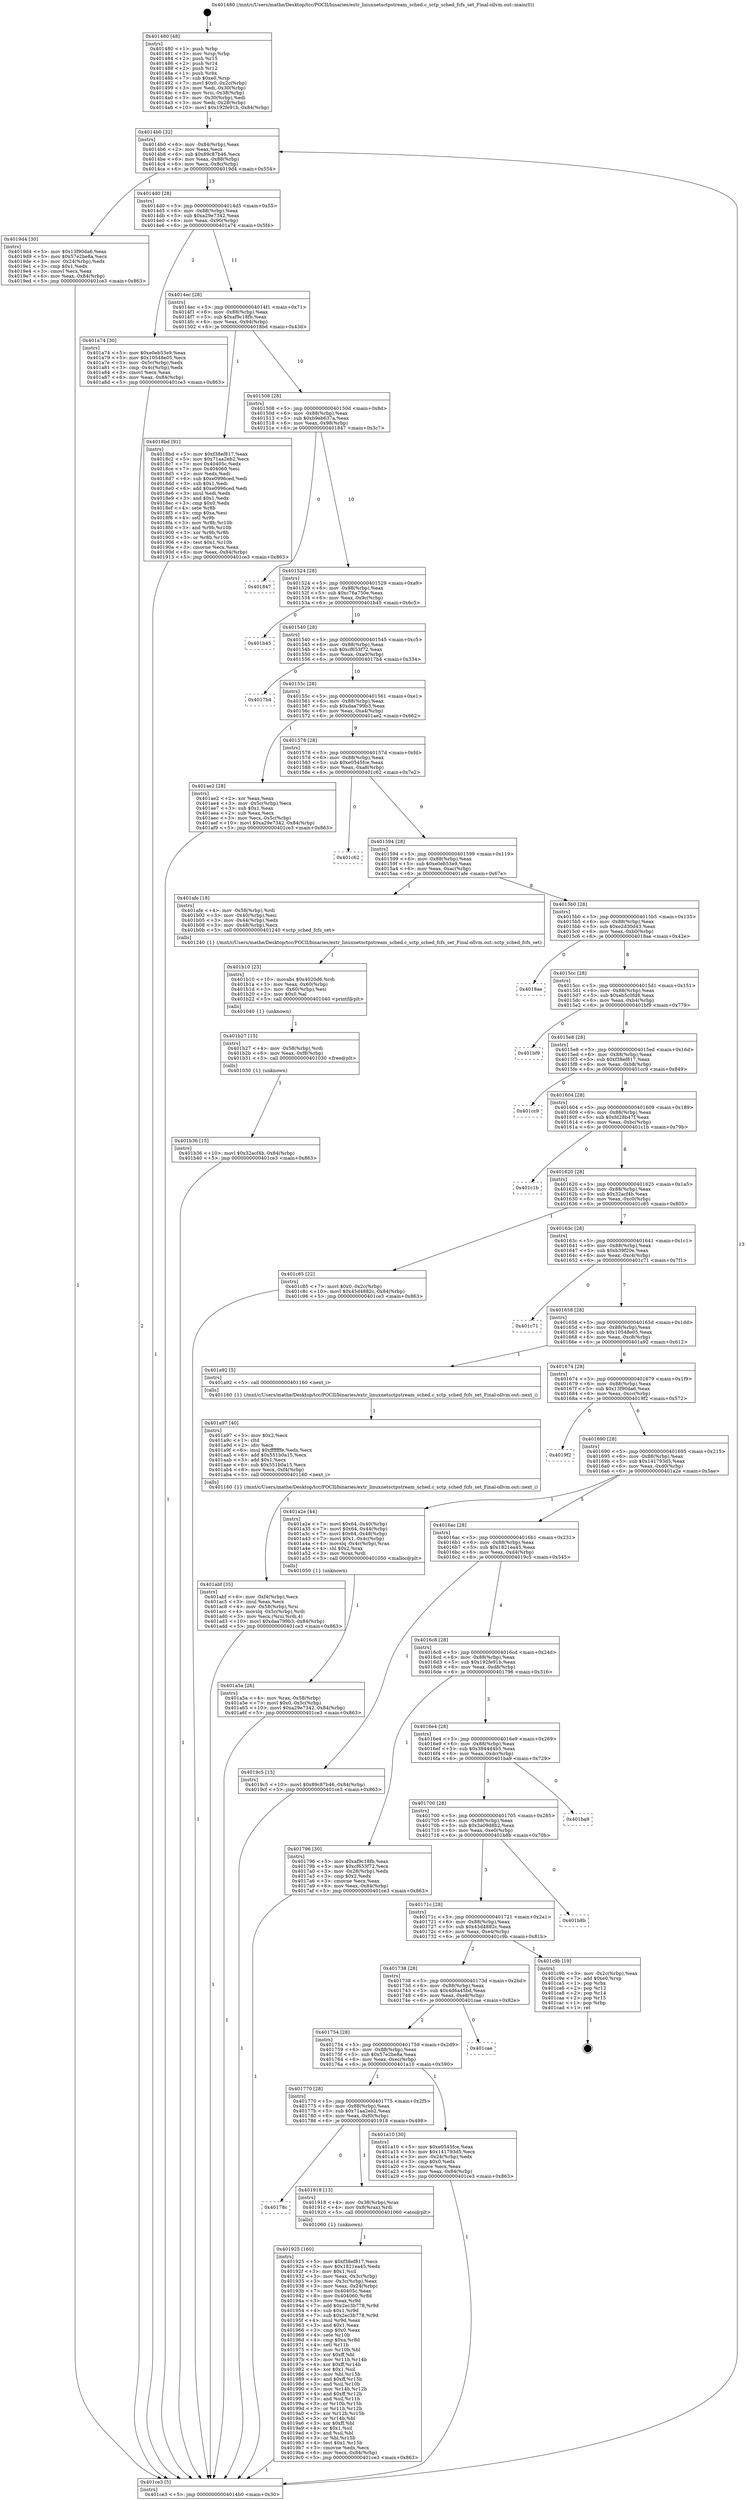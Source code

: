digraph "0x401480" {
  label = "0x401480 (/mnt/c/Users/mathe/Desktop/tcc/POCII/binaries/extr_linuxnetsctpstream_sched.c_sctp_sched_fcfs_set_Final-ollvm.out::main(0))"
  labelloc = "t"
  node[shape=record]

  Entry [label="",width=0.3,height=0.3,shape=circle,fillcolor=black,style=filled]
  "0x4014b0" [label="{
     0x4014b0 [32]\l
     | [instrs]\l
     &nbsp;&nbsp;0x4014b0 \<+6\>: mov -0x84(%rbp),%eax\l
     &nbsp;&nbsp;0x4014b6 \<+2\>: mov %eax,%ecx\l
     &nbsp;&nbsp;0x4014b8 \<+6\>: sub $0x89c87b46,%ecx\l
     &nbsp;&nbsp;0x4014be \<+6\>: mov %eax,-0x88(%rbp)\l
     &nbsp;&nbsp;0x4014c4 \<+6\>: mov %ecx,-0x8c(%rbp)\l
     &nbsp;&nbsp;0x4014ca \<+6\>: je 00000000004019d4 \<main+0x554\>\l
  }"]
  "0x4019d4" [label="{
     0x4019d4 [30]\l
     | [instrs]\l
     &nbsp;&nbsp;0x4019d4 \<+5\>: mov $0x13f90da6,%eax\l
     &nbsp;&nbsp;0x4019d9 \<+5\>: mov $0x57e2be8a,%ecx\l
     &nbsp;&nbsp;0x4019de \<+3\>: mov -0x24(%rbp),%edx\l
     &nbsp;&nbsp;0x4019e1 \<+3\>: cmp $0x1,%edx\l
     &nbsp;&nbsp;0x4019e4 \<+3\>: cmovl %ecx,%eax\l
     &nbsp;&nbsp;0x4019e7 \<+6\>: mov %eax,-0x84(%rbp)\l
     &nbsp;&nbsp;0x4019ed \<+5\>: jmp 0000000000401ce3 \<main+0x863\>\l
  }"]
  "0x4014d0" [label="{
     0x4014d0 [28]\l
     | [instrs]\l
     &nbsp;&nbsp;0x4014d0 \<+5\>: jmp 00000000004014d5 \<main+0x55\>\l
     &nbsp;&nbsp;0x4014d5 \<+6\>: mov -0x88(%rbp),%eax\l
     &nbsp;&nbsp;0x4014db \<+5\>: sub $0xa29e7342,%eax\l
     &nbsp;&nbsp;0x4014e0 \<+6\>: mov %eax,-0x90(%rbp)\l
     &nbsp;&nbsp;0x4014e6 \<+6\>: je 0000000000401a74 \<main+0x5f4\>\l
  }"]
  Exit [label="",width=0.3,height=0.3,shape=circle,fillcolor=black,style=filled,peripheries=2]
  "0x401a74" [label="{
     0x401a74 [30]\l
     | [instrs]\l
     &nbsp;&nbsp;0x401a74 \<+5\>: mov $0xe0eb53e9,%eax\l
     &nbsp;&nbsp;0x401a79 \<+5\>: mov $0x10548e05,%ecx\l
     &nbsp;&nbsp;0x401a7e \<+3\>: mov -0x5c(%rbp),%edx\l
     &nbsp;&nbsp;0x401a81 \<+3\>: cmp -0x4c(%rbp),%edx\l
     &nbsp;&nbsp;0x401a84 \<+3\>: cmovl %ecx,%eax\l
     &nbsp;&nbsp;0x401a87 \<+6\>: mov %eax,-0x84(%rbp)\l
     &nbsp;&nbsp;0x401a8d \<+5\>: jmp 0000000000401ce3 \<main+0x863\>\l
  }"]
  "0x4014ec" [label="{
     0x4014ec [28]\l
     | [instrs]\l
     &nbsp;&nbsp;0x4014ec \<+5\>: jmp 00000000004014f1 \<main+0x71\>\l
     &nbsp;&nbsp;0x4014f1 \<+6\>: mov -0x88(%rbp),%eax\l
     &nbsp;&nbsp;0x4014f7 \<+5\>: sub $0xaf9c18fb,%eax\l
     &nbsp;&nbsp;0x4014fc \<+6\>: mov %eax,-0x94(%rbp)\l
     &nbsp;&nbsp;0x401502 \<+6\>: je 00000000004018bd \<main+0x43d\>\l
  }"]
  "0x401b36" [label="{
     0x401b36 [15]\l
     | [instrs]\l
     &nbsp;&nbsp;0x401b36 \<+10\>: movl $0x32acf4b,-0x84(%rbp)\l
     &nbsp;&nbsp;0x401b40 \<+5\>: jmp 0000000000401ce3 \<main+0x863\>\l
  }"]
  "0x4018bd" [label="{
     0x4018bd [91]\l
     | [instrs]\l
     &nbsp;&nbsp;0x4018bd \<+5\>: mov $0xf38ef817,%eax\l
     &nbsp;&nbsp;0x4018c2 \<+5\>: mov $0x71aa2eb2,%ecx\l
     &nbsp;&nbsp;0x4018c7 \<+7\>: mov 0x40405c,%edx\l
     &nbsp;&nbsp;0x4018ce \<+7\>: mov 0x404060,%esi\l
     &nbsp;&nbsp;0x4018d5 \<+2\>: mov %edx,%edi\l
     &nbsp;&nbsp;0x4018d7 \<+6\>: sub $0xe0996ced,%edi\l
     &nbsp;&nbsp;0x4018dd \<+3\>: sub $0x1,%edi\l
     &nbsp;&nbsp;0x4018e0 \<+6\>: add $0xe0996ced,%edi\l
     &nbsp;&nbsp;0x4018e6 \<+3\>: imul %edi,%edx\l
     &nbsp;&nbsp;0x4018e9 \<+3\>: and $0x1,%edx\l
     &nbsp;&nbsp;0x4018ec \<+3\>: cmp $0x0,%edx\l
     &nbsp;&nbsp;0x4018ef \<+4\>: sete %r8b\l
     &nbsp;&nbsp;0x4018f3 \<+3\>: cmp $0xa,%esi\l
     &nbsp;&nbsp;0x4018f6 \<+4\>: setl %r9b\l
     &nbsp;&nbsp;0x4018fa \<+3\>: mov %r8b,%r10b\l
     &nbsp;&nbsp;0x4018fd \<+3\>: and %r9b,%r10b\l
     &nbsp;&nbsp;0x401900 \<+3\>: xor %r9b,%r8b\l
     &nbsp;&nbsp;0x401903 \<+3\>: or %r8b,%r10b\l
     &nbsp;&nbsp;0x401906 \<+4\>: test $0x1,%r10b\l
     &nbsp;&nbsp;0x40190a \<+3\>: cmovne %ecx,%eax\l
     &nbsp;&nbsp;0x40190d \<+6\>: mov %eax,-0x84(%rbp)\l
     &nbsp;&nbsp;0x401913 \<+5\>: jmp 0000000000401ce3 \<main+0x863\>\l
  }"]
  "0x401508" [label="{
     0x401508 [28]\l
     | [instrs]\l
     &nbsp;&nbsp;0x401508 \<+5\>: jmp 000000000040150d \<main+0x8d\>\l
     &nbsp;&nbsp;0x40150d \<+6\>: mov -0x88(%rbp),%eax\l
     &nbsp;&nbsp;0x401513 \<+5\>: sub $0xb9eb637a,%eax\l
     &nbsp;&nbsp;0x401518 \<+6\>: mov %eax,-0x98(%rbp)\l
     &nbsp;&nbsp;0x40151e \<+6\>: je 0000000000401847 \<main+0x3c7\>\l
  }"]
  "0x401b27" [label="{
     0x401b27 [15]\l
     | [instrs]\l
     &nbsp;&nbsp;0x401b27 \<+4\>: mov -0x58(%rbp),%rdi\l
     &nbsp;&nbsp;0x401b2b \<+6\>: mov %eax,-0xf8(%rbp)\l
     &nbsp;&nbsp;0x401b31 \<+5\>: call 0000000000401030 \<free@plt\>\l
     | [calls]\l
     &nbsp;&nbsp;0x401030 \{1\} (unknown)\l
  }"]
  "0x401847" [label="{
     0x401847\l
  }", style=dashed]
  "0x401524" [label="{
     0x401524 [28]\l
     | [instrs]\l
     &nbsp;&nbsp;0x401524 \<+5\>: jmp 0000000000401529 \<main+0xa9\>\l
     &nbsp;&nbsp;0x401529 \<+6\>: mov -0x88(%rbp),%eax\l
     &nbsp;&nbsp;0x40152f \<+5\>: sub $0xc76a750e,%eax\l
     &nbsp;&nbsp;0x401534 \<+6\>: mov %eax,-0x9c(%rbp)\l
     &nbsp;&nbsp;0x40153a \<+6\>: je 0000000000401b45 \<main+0x6c5\>\l
  }"]
  "0x401b10" [label="{
     0x401b10 [23]\l
     | [instrs]\l
     &nbsp;&nbsp;0x401b10 \<+10\>: movabs $0x4020d6,%rdi\l
     &nbsp;&nbsp;0x401b1a \<+3\>: mov %eax,-0x60(%rbp)\l
     &nbsp;&nbsp;0x401b1d \<+3\>: mov -0x60(%rbp),%esi\l
     &nbsp;&nbsp;0x401b20 \<+2\>: mov $0x0,%al\l
     &nbsp;&nbsp;0x401b22 \<+5\>: call 0000000000401040 \<printf@plt\>\l
     | [calls]\l
     &nbsp;&nbsp;0x401040 \{1\} (unknown)\l
  }"]
  "0x401b45" [label="{
     0x401b45\l
  }", style=dashed]
  "0x401540" [label="{
     0x401540 [28]\l
     | [instrs]\l
     &nbsp;&nbsp;0x401540 \<+5\>: jmp 0000000000401545 \<main+0xc5\>\l
     &nbsp;&nbsp;0x401545 \<+6\>: mov -0x88(%rbp),%eax\l
     &nbsp;&nbsp;0x40154b \<+5\>: sub $0xcf653f72,%eax\l
     &nbsp;&nbsp;0x401550 \<+6\>: mov %eax,-0xa0(%rbp)\l
     &nbsp;&nbsp;0x401556 \<+6\>: je 00000000004017b4 \<main+0x334\>\l
  }"]
  "0x401abf" [label="{
     0x401abf [35]\l
     | [instrs]\l
     &nbsp;&nbsp;0x401abf \<+6\>: mov -0xf4(%rbp),%ecx\l
     &nbsp;&nbsp;0x401ac5 \<+3\>: imul %eax,%ecx\l
     &nbsp;&nbsp;0x401ac8 \<+4\>: mov -0x58(%rbp),%rsi\l
     &nbsp;&nbsp;0x401acc \<+4\>: movslq -0x5c(%rbp),%rdi\l
     &nbsp;&nbsp;0x401ad0 \<+3\>: mov %ecx,(%rsi,%rdi,4)\l
     &nbsp;&nbsp;0x401ad3 \<+10\>: movl $0xdaa799b3,-0x84(%rbp)\l
     &nbsp;&nbsp;0x401add \<+5\>: jmp 0000000000401ce3 \<main+0x863\>\l
  }"]
  "0x4017b4" [label="{
     0x4017b4\l
  }", style=dashed]
  "0x40155c" [label="{
     0x40155c [28]\l
     | [instrs]\l
     &nbsp;&nbsp;0x40155c \<+5\>: jmp 0000000000401561 \<main+0xe1\>\l
     &nbsp;&nbsp;0x401561 \<+6\>: mov -0x88(%rbp),%eax\l
     &nbsp;&nbsp;0x401567 \<+5\>: sub $0xdaa799b3,%eax\l
     &nbsp;&nbsp;0x40156c \<+6\>: mov %eax,-0xa4(%rbp)\l
     &nbsp;&nbsp;0x401572 \<+6\>: je 0000000000401ae2 \<main+0x662\>\l
  }"]
  "0x401a97" [label="{
     0x401a97 [40]\l
     | [instrs]\l
     &nbsp;&nbsp;0x401a97 \<+5\>: mov $0x2,%ecx\l
     &nbsp;&nbsp;0x401a9c \<+1\>: cltd\l
     &nbsp;&nbsp;0x401a9d \<+2\>: idiv %ecx\l
     &nbsp;&nbsp;0x401a9f \<+6\>: imul $0xfffffffe,%edx,%ecx\l
     &nbsp;&nbsp;0x401aa5 \<+6\>: add $0x551b0a15,%ecx\l
     &nbsp;&nbsp;0x401aab \<+3\>: add $0x1,%ecx\l
     &nbsp;&nbsp;0x401aae \<+6\>: sub $0x551b0a15,%ecx\l
     &nbsp;&nbsp;0x401ab4 \<+6\>: mov %ecx,-0xf4(%rbp)\l
     &nbsp;&nbsp;0x401aba \<+5\>: call 0000000000401160 \<next_i\>\l
     | [calls]\l
     &nbsp;&nbsp;0x401160 \{1\} (/mnt/c/Users/mathe/Desktop/tcc/POCII/binaries/extr_linuxnetsctpstream_sched.c_sctp_sched_fcfs_set_Final-ollvm.out::next_i)\l
  }"]
  "0x401ae2" [label="{
     0x401ae2 [28]\l
     | [instrs]\l
     &nbsp;&nbsp;0x401ae2 \<+2\>: xor %eax,%eax\l
     &nbsp;&nbsp;0x401ae4 \<+3\>: mov -0x5c(%rbp),%ecx\l
     &nbsp;&nbsp;0x401ae7 \<+3\>: sub $0x1,%eax\l
     &nbsp;&nbsp;0x401aea \<+2\>: sub %eax,%ecx\l
     &nbsp;&nbsp;0x401aec \<+3\>: mov %ecx,-0x5c(%rbp)\l
     &nbsp;&nbsp;0x401aef \<+10\>: movl $0xa29e7342,-0x84(%rbp)\l
     &nbsp;&nbsp;0x401af9 \<+5\>: jmp 0000000000401ce3 \<main+0x863\>\l
  }"]
  "0x401578" [label="{
     0x401578 [28]\l
     | [instrs]\l
     &nbsp;&nbsp;0x401578 \<+5\>: jmp 000000000040157d \<main+0xfd\>\l
     &nbsp;&nbsp;0x40157d \<+6\>: mov -0x88(%rbp),%eax\l
     &nbsp;&nbsp;0x401583 \<+5\>: sub $0xe0545fce,%eax\l
     &nbsp;&nbsp;0x401588 \<+6\>: mov %eax,-0xa8(%rbp)\l
     &nbsp;&nbsp;0x40158e \<+6\>: je 0000000000401c62 \<main+0x7e2\>\l
  }"]
  "0x401a5a" [label="{
     0x401a5a [26]\l
     | [instrs]\l
     &nbsp;&nbsp;0x401a5a \<+4\>: mov %rax,-0x58(%rbp)\l
     &nbsp;&nbsp;0x401a5e \<+7\>: movl $0x0,-0x5c(%rbp)\l
     &nbsp;&nbsp;0x401a65 \<+10\>: movl $0xa29e7342,-0x84(%rbp)\l
     &nbsp;&nbsp;0x401a6f \<+5\>: jmp 0000000000401ce3 \<main+0x863\>\l
  }"]
  "0x401c62" [label="{
     0x401c62\l
  }", style=dashed]
  "0x401594" [label="{
     0x401594 [28]\l
     | [instrs]\l
     &nbsp;&nbsp;0x401594 \<+5\>: jmp 0000000000401599 \<main+0x119\>\l
     &nbsp;&nbsp;0x401599 \<+6\>: mov -0x88(%rbp),%eax\l
     &nbsp;&nbsp;0x40159f \<+5\>: sub $0xe0eb53e9,%eax\l
     &nbsp;&nbsp;0x4015a4 \<+6\>: mov %eax,-0xac(%rbp)\l
     &nbsp;&nbsp;0x4015aa \<+6\>: je 0000000000401afe \<main+0x67e\>\l
  }"]
  "0x401925" [label="{
     0x401925 [160]\l
     | [instrs]\l
     &nbsp;&nbsp;0x401925 \<+5\>: mov $0xf38ef817,%ecx\l
     &nbsp;&nbsp;0x40192a \<+5\>: mov $0x1821ea45,%edx\l
     &nbsp;&nbsp;0x40192f \<+3\>: mov $0x1,%sil\l
     &nbsp;&nbsp;0x401932 \<+3\>: mov %eax,-0x3c(%rbp)\l
     &nbsp;&nbsp;0x401935 \<+3\>: mov -0x3c(%rbp),%eax\l
     &nbsp;&nbsp;0x401938 \<+3\>: mov %eax,-0x24(%rbp)\l
     &nbsp;&nbsp;0x40193b \<+7\>: mov 0x40405c,%eax\l
     &nbsp;&nbsp;0x401942 \<+8\>: mov 0x404060,%r8d\l
     &nbsp;&nbsp;0x40194a \<+3\>: mov %eax,%r9d\l
     &nbsp;&nbsp;0x40194d \<+7\>: add $0x2ec3b778,%r9d\l
     &nbsp;&nbsp;0x401954 \<+4\>: sub $0x1,%r9d\l
     &nbsp;&nbsp;0x401958 \<+7\>: sub $0x2ec3b778,%r9d\l
     &nbsp;&nbsp;0x40195f \<+4\>: imul %r9d,%eax\l
     &nbsp;&nbsp;0x401963 \<+3\>: and $0x1,%eax\l
     &nbsp;&nbsp;0x401966 \<+3\>: cmp $0x0,%eax\l
     &nbsp;&nbsp;0x401969 \<+4\>: sete %r10b\l
     &nbsp;&nbsp;0x40196d \<+4\>: cmp $0xa,%r8d\l
     &nbsp;&nbsp;0x401971 \<+4\>: setl %r11b\l
     &nbsp;&nbsp;0x401975 \<+3\>: mov %r10b,%bl\l
     &nbsp;&nbsp;0x401978 \<+3\>: xor $0xff,%bl\l
     &nbsp;&nbsp;0x40197b \<+3\>: mov %r11b,%r14b\l
     &nbsp;&nbsp;0x40197e \<+4\>: xor $0xff,%r14b\l
     &nbsp;&nbsp;0x401982 \<+4\>: xor $0x1,%sil\l
     &nbsp;&nbsp;0x401986 \<+3\>: mov %bl,%r15b\l
     &nbsp;&nbsp;0x401989 \<+4\>: and $0xff,%r15b\l
     &nbsp;&nbsp;0x40198d \<+3\>: and %sil,%r10b\l
     &nbsp;&nbsp;0x401990 \<+3\>: mov %r14b,%r12b\l
     &nbsp;&nbsp;0x401993 \<+4\>: and $0xff,%r12b\l
     &nbsp;&nbsp;0x401997 \<+3\>: and %sil,%r11b\l
     &nbsp;&nbsp;0x40199a \<+3\>: or %r10b,%r15b\l
     &nbsp;&nbsp;0x40199d \<+3\>: or %r11b,%r12b\l
     &nbsp;&nbsp;0x4019a0 \<+3\>: xor %r12b,%r15b\l
     &nbsp;&nbsp;0x4019a3 \<+3\>: or %r14b,%bl\l
     &nbsp;&nbsp;0x4019a6 \<+3\>: xor $0xff,%bl\l
     &nbsp;&nbsp;0x4019a9 \<+4\>: or $0x1,%sil\l
     &nbsp;&nbsp;0x4019ad \<+3\>: and %sil,%bl\l
     &nbsp;&nbsp;0x4019b0 \<+3\>: or %bl,%r15b\l
     &nbsp;&nbsp;0x4019b3 \<+4\>: test $0x1,%r15b\l
     &nbsp;&nbsp;0x4019b7 \<+3\>: cmovne %edx,%ecx\l
     &nbsp;&nbsp;0x4019ba \<+6\>: mov %ecx,-0x84(%rbp)\l
     &nbsp;&nbsp;0x4019c0 \<+5\>: jmp 0000000000401ce3 \<main+0x863\>\l
  }"]
  "0x401afe" [label="{
     0x401afe [18]\l
     | [instrs]\l
     &nbsp;&nbsp;0x401afe \<+4\>: mov -0x58(%rbp),%rdi\l
     &nbsp;&nbsp;0x401b02 \<+3\>: mov -0x40(%rbp),%esi\l
     &nbsp;&nbsp;0x401b05 \<+3\>: mov -0x44(%rbp),%edx\l
     &nbsp;&nbsp;0x401b08 \<+3\>: mov -0x48(%rbp),%ecx\l
     &nbsp;&nbsp;0x401b0b \<+5\>: call 0000000000401240 \<sctp_sched_fcfs_set\>\l
     | [calls]\l
     &nbsp;&nbsp;0x401240 \{1\} (/mnt/c/Users/mathe/Desktop/tcc/POCII/binaries/extr_linuxnetsctpstream_sched.c_sctp_sched_fcfs_set_Final-ollvm.out::sctp_sched_fcfs_set)\l
  }"]
  "0x4015b0" [label="{
     0x4015b0 [28]\l
     | [instrs]\l
     &nbsp;&nbsp;0x4015b0 \<+5\>: jmp 00000000004015b5 \<main+0x135\>\l
     &nbsp;&nbsp;0x4015b5 \<+6\>: mov -0x88(%rbp),%eax\l
     &nbsp;&nbsp;0x4015bb \<+5\>: sub $0xe2d30d43,%eax\l
     &nbsp;&nbsp;0x4015c0 \<+6\>: mov %eax,-0xb0(%rbp)\l
     &nbsp;&nbsp;0x4015c6 \<+6\>: je 00000000004018ae \<main+0x42e\>\l
  }"]
  "0x40178c" [label="{
     0x40178c\l
  }", style=dashed]
  "0x4018ae" [label="{
     0x4018ae\l
  }", style=dashed]
  "0x4015cc" [label="{
     0x4015cc [28]\l
     | [instrs]\l
     &nbsp;&nbsp;0x4015cc \<+5\>: jmp 00000000004015d1 \<main+0x151\>\l
     &nbsp;&nbsp;0x4015d1 \<+6\>: mov -0x88(%rbp),%eax\l
     &nbsp;&nbsp;0x4015d7 \<+5\>: sub $0xeb5c0fd8,%eax\l
     &nbsp;&nbsp;0x4015dc \<+6\>: mov %eax,-0xb4(%rbp)\l
     &nbsp;&nbsp;0x4015e2 \<+6\>: je 0000000000401bf9 \<main+0x779\>\l
  }"]
  "0x401918" [label="{
     0x401918 [13]\l
     | [instrs]\l
     &nbsp;&nbsp;0x401918 \<+4\>: mov -0x38(%rbp),%rax\l
     &nbsp;&nbsp;0x40191c \<+4\>: mov 0x8(%rax),%rdi\l
     &nbsp;&nbsp;0x401920 \<+5\>: call 0000000000401060 \<atoi@plt\>\l
     | [calls]\l
     &nbsp;&nbsp;0x401060 \{1\} (unknown)\l
  }"]
  "0x401bf9" [label="{
     0x401bf9\l
  }", style=dashed]
  "0x4015e8" [label="{
     0x4015e8 [28]\l
     | [instrs]\l
     &nbsp;&nbsp;0x4015e8 \<+5\>: jmp 00000000004015ed \<main+0x16d\>\l
     &nbsp;&nbsp;0x4015ed \<+6\>: mov -0x88(%rbp),%eax\l
     &nbsp;&nbsp;0x4015f3 \<+5\>: sub $0xf38ef817,%eax\l
     &nbsp;&nbsp;0x4015f8 \<+6\>: mov %eax,-0xb8(%rbp)\l
     &nbsp;&nbsp;0x4015fe \<+6\>: je 0000000000401cc9 \<main+0x849\>\l
  }"]
  "0x401770" [label="{
     0x401770 [28]\l
     | [instrs]\l
     &nbsp;&nbsp;0x401770 \<+5\>: jmp 0000000000401775 \<main+0x2f5\>\l
     &nbsp;&nbsp;0x401775 \<+6\>: mov -0x88(%rbp),%eax\l
     &nbsp;&nbsp;0x40177b \<+5\>: sub $0x71aa2eb2,%eax\l
     &nbsp;&nbsp;0x401780 \<+6\>: mov %eax,-0xf0(%rbp)\l
     &nbsp;&nbsp;0x401786 \<+6\>: je 0000000000401918 \<main+0x498\>\l
  }"]
  "0x401cc9" [label="{
     0x401cc9\l
  }", style=dashed]
  "0x401604" [label="{
     0x401604 [28]\l
     | [instrs]\l
     &nbsp;&nbsp;0x401604 \<+5\>: jmp 0000000000401609 \<main+0x189\>\l
     &nbsp;&nbsp;0x401609 \<+6\>: mov -0x88(%rbp),%eax\l
     &nbsp;&nbsp;0x40160f \<+5\>: sub $0xfd28b47f,%eax\l
     &nbsp;&nbsp;0x401614 \<+6\>: mov %eax,-0xbc(%rbp)\l
     &nbsp;&nbsp;0x40161a \<+6\>: je 0000000000401c1b \<main+0x79b\>\l
  }"]
  "0x401a10" [label="{
     0x401a10 [30]\l
     | [instrs]\l
     &nbsp;&nbsp;0x401a10 \<+5\>: mov $0xe0545fce,%eax\l
     &nbsp;&nbsp;0x401a15 \<+5\>: mov $0x141793d5,%ecx\l
     &nbsp;&nbsp;0x401a1a \<+3\>: mov -0x24(%rbp),%edx\l
     &nbsp;&nbsp;0x401a1d \<+3\>: cmp $0x0,%edx\l
     &nbsp;&nbsp;0x401a20 \<+3\>: cmove %ecx,%eax\l
     &nbsp;&nbsp;0x401a23 \<+6\>: mov %eax,-0x84(%rbp)\l
     &nbsp;&nbsp;0x401a29 \<+5\>: jmp 0000000000401ce3 \<main+0x863\>\l
  }"]
  "0x401c1b" [label="{
     0x401c1b\l
  }", style=dashed]
  "0x401620" [label="{
     0x401620 [28]\l
     | [instrs]\l
     &nbsp;&nbsp;0x401620 \<+5\>: jmp 0000000000401625 \<main+0x1a5\>\l
     &nbsp;&nbsp;0x401625 \<+6\>: mov -0x88(%rbp),%eax\l
     &nbsp;&nbsp;0x40162b \<+5\>: sub $0x32acf4b,%eax\l
     &nbsp;&nbsp;0x401630 \<+6\>: mov %eax,-0xc0(%rbp)\l
     &nbsp;&nbsp;0x401636 \<+6\>: je 0000000000401c85 \<main+0x805\>\l
  }"]
  "0x401754" [label="{
     0x401754 [28]\l
     | [instrs]\l
     &nbsp;&nbsp;0x401754 \<+5\>: jmp 0000000000401759 \<main+0x2d9\>\l
     &nbsp;&nbsp;0x401759 \<+6\>: mov -0x88(%rbp),%eax\l
     &nbsp;&nbsp;0x40175f \<+5\>: sub $0x57e2be8a,%eax\l
     &nbsp;&nbsp;0x401764 \<+6\>: mov %eax,-0xec(%rbp)\l
     &nbsp;&nbsp;0x40176a \<+6\>: je 0000000000401a10 \<main+0x590\>\l
  }"]
  "0x401c85" [label="{
     0x401c85 [22]\l
     | [instrs]\l
     &nbsp;&nbsp;0x401c85 \<+7\>: movl $0x0,-0x2c(%rbp)\l
     &nbsp;&nbsp;0x401c8c \<+10\>: movl $0x45d4882c,-0x84(%rbp)\l
     &nbsp;&nbsp;0x401c96 \<+5\>: jmp 0000000000401ce3 \<main+0x863\>\l
  }"]
  "0x40163c" [label="{
     0x40163c [28]\l
     | [instrs]\l
     &nbsp;&nbsp;0x40163c \<+5\>: jmp 0000000000401641 \<main+0x1c1\>\l
     &nbsp;&nbsp;0x401641 \<+6\>: mov -0x88(%rbp),%eax\l
     &nbsp;&nbsp;0x401647 \<+5\>: sub $0xb39f20e,%eax\l
     &nbsp;&nbsp;0x40164c \<+6\>: mov %eax,-0xc4(%rbp)\l
     &nbsp;&nbsp;0x401652 \<+6\>: je 0000000000401c71 \<main+0x7f1\>\l
  }"]
  "0x401cae" [label="{
     0x401cae\l
  }", style=dashed]
  "0x401c71" [label="{
     0x401c71\l
  }", style=dashed]
  "0x401658" [label="{
     0x401658 [28]\l
     | [instrs]\l
     &nbsp;&nbsp;0x401658 \<+5\>: jmp 000000000040165d \<main+0x1dd\>\l
     &nbsp;&nbsp;0x40165d \<+6\>: mov -0x88(%rbp),%eax\l
     &nbsp;&nbsp;0x401663 \<+5\>: sub $0x10548e05,%eax\l
     &nbsp;&nbsp;0x401668 \<+6\>: mov %eax,-0xc8(%rbp)\l
     &nbsp;&nbsp;0x40166e \<+6\>: je 0000000000401a92 \<main+0x612\>\l
  }"]
  "0x401738" [label="{
     0x401738 [28]\l
     | [instrs]\l
     &nbsp;&nbsp;0x401738 \<+5\>: jmp 000000000040173d \<main+0x2bd\>\l
     &nbsp;&nbsp;0x40173d \<+6\>: mov -0x88(%rbp),%eax\l
     &nbsp;&nbsp;0x401743 \<+5\>: sub $0x4d6a45bd,%eax\l
     &nbsp;&nbsp;0x401748 \<+6\>: mov %eax,-0xe8(%rbp)\l
     &nbsp;&nbsp;0x40174e \<+6\>: je 0000000000401cae \<main+0x82e\>\l
  }"]
  "0x401a92" [label="{
     0x401a92 [5]\l
     | [instrs]\l
     &nbsp;&nbsp;0x401a92 \<+5\>: call 0000000000401160 \<next_i\>\l
     | [calls]\l
     &nbsp;&nbsp;0x401160 \{1\} (/mnt/c/Users/mathe/Desktop/tcc/POCII/binaries/extr_linuxnetsctpstream_sched.c_sctp_sched_fcfs_set_Final-ollvm.out::next_i)\l
  }"]
  "0x401674" [label="{
     0x401674 [28]\l
     | [instrs]\l
     &nbsp;&nbsp;0x401674 \<+5\>: jmp 0000000000401679 \<main+0x1f9\>\l
     &nbsp;&nbsp;0x401679 \<+6\>: mov -0x88(%rbp),%eax\l
     &nbsp;&nbsp;0x40167f \<+5\>: sub $0x13f90da6,%eax\l
     &nbsp;&nbsp;0x401684 \<+6\>: mov %eax,-0xcc(%rbp)\l
     &nbsp;&nbsp;0x40168a \<+6\>: je 00000000004019f2 \<main+0x572\>\l
  }"]
  "0x401c9b" [label="{
     0x401c9b [19]\l
     | [instrs]\l
     &nbsp;&nbsp;0x401c9b \<+3\>: mov -0x2c(%rbp),%eax\l
     &nbsp;&nbsp;0x401c9e \<+7\>: add $0xe0,%rsp\l
     &nbsp;&nbsp;0x401ca5 \<+1\>: pop %rbx\l
     &nbsp;&nbsp;0x401ca6 \<+2\>: pop %r12\l
     &nbsp;&nbsp;0x401ca8 \<+2\>: pop %r14\l
     &nbsp;&nbsp;0x401caa \<+2\>: pop %r15\l
     &nbsp;&nbsp;0x401cac \<+1\>: pop %rbp\l
     &nbsp;&nbsp;0x401cad \<+1\>: ret\l
  }"]
  "0x4019f2" [label="{
     0x4019f2\l
  }", style=dashed]
  "0x401690" [label="{
     0x401690 [28]\l
     | [instrs]\l
     &nbsp;&nbsp;0x401690 \<+5\>: jmp 0000000000401695 \<main+0x215\>\l
     &nbsp;&nbsp;0x401695 \<+6\>: mov -0x88(%rbp),%eax\l
     &nbsp;&nbsp;0x40169b \<+5\>: sub $0x141793d5,%eax\l
     &nbsp;&nbsp;0x4016a0 \<+6\>: mov %eax,-0xd0(%rbp)\l
     &nbsp;&nbsp;0x4016a6 \<+6\>: je 0000000000401a2e \<main+0x5ae\>\l
  }"]
  "0x40171c" [label="{
     0x40171c [28]\l
     | [instrs]\l
     &nbsp;&nbsp;0x40171c \<+5\>: jmp 0000000000401721 \<main+0x2a1\>\l
     &nbsp;&nbsp;0x401721 \<+6\>: mov -0x88(%rbp),%eax\l
     &nbsp;&nbsp;0x401727 \<+5\>: sub $0x45d4882c,%eax\l
     &nbsp;&nbsp;0x40172c \<+6\>: mov %eax,-0xe4(%rbp)\l
     &nbsp;&nbsp;0x401732 \<+6\>: je 0000000000401c9b \<main+0x81b\>\l
  }"]
  "0x401a2e" [label="{
     0x401a2e [44]\l
     | [instrs]\l
     &nbsp;&nbsp;0x401a2e \<+7\>: movl $0x64,-0x40(%rbp)\l
     &nbsp;&nbsp;0x401a35 \<+7\>: movl $0x64,-0x44(%rbp)\l
     &nbsp;&nbsp;0x401a3c \<+7\>: movl $0x64,-0x48(%rbp)\l
     &nbsp;&nbsp;0x401a43 \<+7\>: movl $0x1,-0x4c(%rbp)\l
     &nbsp;&nbsp;0x401a4a \<+4\>: movslq -0x4c(%rbp),%rax\l
     &nbsp;&nbsp;0x401a4e \<+4\>: shl $0x2,%rax\l
     &nbsp;&nbsp;0x401a52 \<+3\>: mov %rax,%rdi\l
     &nbsp;&nbsp;0x401a55 \<+5\>: call 0000000000401050 \<malloc@plt\>\l
     | [calls]\l
     &nbsp;&nbsp;0x401050 \{1\} (unknown)\l
  }"]
  "0x4016ac" [label="{
     0x4016ac [28]\l
     | [instrs]\l
     &nbsp;&nbsp;0x4016ac \<+5\>: jmp 00000000004016b1 \<main+0x231\>\l
     &nbsp;&nbsp;0x4016b1 \<+6\>: mov -0x88(%rbp),%eax\l
     &nbsp;&nbsp;0x4016b7 \<+5\>: sub $0x1821ea45,%eax\l
     &nbsp;&nbsp;0x4016bc \<+6\>: mov %eax,-0xd4(%rbp)\l
     &nbsp;&nbsp;0x4016c2 \<+6\>: je 00000000004019c5 \<main+0x545\>\l
  }"]
  "0x401b8b" [label="{
     0x401b8b\l
  }", style=dashed]
  "0x4019c5" [label="{
     0x4019c5 [15]\l
     | [instrs]\l
     &nbsp;&nbsp;0x4019c5 \<+10\>: movl $0x89c87b46,-0x84(%rbp)\l
     &nbsp;&nbsp;0x4019cf \<+5\>: jmp 0000000000401ce3 \<main+0x863\>\l
  }"]
  "0x4016c8" [label="{
     0x4016c8 [28]\l
     | [instrs]\l
     &nbsp;&nbsp;0x4016c8 \<+5\>: jmp 00000000004016cd \<main+0x24d\>\l
     &nbsp;&nbsp;0x4016cd \<+6\>: mov -0x88(%rbp),%eax\l
     &nbsp;&nbsp;0x4016d3 \<+5\>: sub $0x192fe91b,%eax\l
     &nbsp;&nbsp;0x4016d8 \<+6\>: mov %eax,-0xd8(%rbp)\l
     &nbsp;&nbsp;0x4016de \<+6\>: je 0000000000401796 \<main+0x316\>\l
  }"]
  "0x401700" [label="{
     0x401700 [28]\l
     | [instrs]\l
     &nbsp;&nbsp;0x401700 \<+5\>: jmp 0000000000401705 \<main+0x285\>\l
     &nbsp;&nbsp;0x401705 \<+6\>: mov -0x88(%rbp),%eax\l
     &nbsp;&nbsp;0x40170b \<+5\>: sub $0x3a09d8b2,%eax\l
     &nbsp;&nbsp;0x401710 \<+6\>: mov %eax,-0xe0(%rbp)\l
     &nbsp;&nbsp;0x401716 \<+6\>: je 0000000000401b8b \<main+0x70b\>\l
  }"]
  "0x401796" [label="{
     0x401796 [30]\l
     | [instrs]\l
     &nbsp;&nbsp;0x401796 \<+5\>: mov $0xaf9c18fb,%eax\l
     &nbsp;&nbsp;0x40179b \<+5\>: mov $0xcf653f72,%ecx\l
     &nbsp;&nbsp;0x4017a0 \<+3\>: mov -0x28(%rbp),%edx\l
     &nbsp;&nbsp;0x4017a3 \<+3\>: cmp $0x2,%edx\l
     &nbsp;&nbsp;0x4017a6 \<+3\>: cmovne %ecx,%eax\l
     &nbsp;&nbsp;0x4017a9 \<+6\>: mov %eax,-0x84(%rbp)\l
     &nbsp;&nbsp;0x4017af \<+5\>: jmp 0000000000401ce3 \<main+0x863\>\l
  }"]
  "0x4016e4" [label="{
     0x4016e4 [28]\l
     | [instrs]\l
     &nbsp;&nbsp;0x4016e4 \<+5\>: jmp 00000000004016e9 \<main+0x269\>\l
     &nbsp;&nbsp;0x4016e9 \<+6\>: mov -0x88(%rbp),%eax\l
     &nbsp;&nbsp;0x4016ef \<+5\>: sub $0x3944d4b5,%eax\l
     &nbsp;&nbsp;0x4016f4 \<+6\>: mov %eax,-0xdc(%rbp)\l
     &nbsp;&nbsp;0x4016fa \<+6\>: je 0000000000401ba9 \<main+0x729\>\l
  }"]
  "0x401ce3" [label="{
     0x401ce3 [5]\l
     | [instrs]\l
     &nbsp;&nbsp;0x401ce3 \<+5\>: jmp 00000000004014b0 \<main+0x30\>\l
  }"]
  "0x401480" [label="{
     0x401480 [48]\l
     | [instrs]\l
     &nbsp;&nbsp;0x401480 \<+1\>: push %rbp\l
     &nbsp;&nbsp;0x401481 \<+3\>: mov %rsp,%rbp\l
     &nbsp;&nbsp;0x401484 \<+2\>: push %r15\l
     &nbsp;&nbsp;0x401486 \<+2\>: push %r14\l
     &nbsp;&nbsp;0x401488 \<+2\>: push %r12\l
     &nbsp;&nbsp;0x40148a \<+1\>: push %rbx\l
     &nbsp;&nbsp;0x40148b \<+7\>: sub $0xe0,%rsp\l
     &nbsp;&nbsp;0x401492 \<+7\>: movl $0x0,-0x2c(%rbp)\l
     &nbsp;&nbsp;0x401499 \<+3\>: mov %edi,-0x30(%rbp)\l
     &nbsp;&nbsp;0x40149c \<+4\>: mov %rsi,-0x38(%rbp)\l
     &nbsp;&nbsp;0x4014a0 \<+3\>: mov -0x30(%rbp),%edi\l
     &nbsp;&nbsp;0x4014a3 \<+3\>: mov %edi,-0x28(%rbp)\l
     &nbsp;&nbsp;0x4014a6 \<+10\>: movl $0x192fe91b,-0x84(%rbp)\l
  }"]
  "0x401ba9" [label="{
     0x401ba9\l
  }", style=dashed]
  Entry -> "0x401480" [label=" 1"]
  "0x4014b0" -> "0x4019d4" [label=" 1"]
  "0x4014b0" -> "0x4014d0" [label=" 13"]
  "0x401c9b" -> Exit [label=" 1"]
  "0x4014d0" -> "0x401a74" [label=" 2"]
  "0x4014d0" -> "0x4014ec" [label=" 11"]
  "0x401c85" -> "0x401ce3" [label=" 1"]
  "0x4014ec" -> "0x4018bd" [label=" 1"]
  "0x4014ec" -> "0x401508" [label=" 10"]
  "0x401b36" -> "0x401ce3" [label=" 1"]
  "0x401508" -> "0x401847" [label=" 0"]
  "0x401508" -> "0x401524" [label=" 10"]
  "0x401b27" -> "0x401b36" [label=" 1"]
  "0x401524" -> "0x401b45" [label=" 0"]
  "0x401524" -> "0x401540" [label=" 10"]
  "0x401b10" -> "0x401b27" [label=" 1"]
  "0x401540" -> "0x4017b4" [label=" 0"]
  "0x401540" -> "0x40155c" [label=" 10"]
  "0x401afe" -> "0x401b10" [label=" 1"]
  "0x40155c" -> "0x401ae2" [label=" 1"]
  "0x40155c" -> "0x401578" [label=" 9"]
  "0x401ae2" -> "0x401ce3" [label=" 1"]
  "0x401578" -> "0x401c62" [label=" 0"]
  "0x401578" -> "0x401594" [label=" 9"]
  "0x401abf" -> "0x401ce3" [label=" 1"]
  "0x401594" -> "0x401afe" [label=" 1"]
  "0x401594" -> "0x4015b0" [label=" 8"]
  "0x401a97" -> "0x401abf" [label=" 1"]
  "0x4015b0" -> "0x4018ae" [label=" 0"]
  "0x4015b0" -> "0x4015cc" [label=" 8"]
  "0x401a92" -> "0x401a97" [label=" 1"]
  "0x4015cc" -> "0x401bf9" [label=" 0"]
  "0x4015cc" -> "0x4015e8" [label=" 8"]
  "0x401a74" -> "0x401ce3" [label=" 2"]
  "0x4015e8" -> "0x401cc9" [label=" 0"]
  "0x4015e8" -> "0x401604" [label=" 8"]
  "0x401a2e" -> "0x401a5a" [label=" 1"]
  "0x401604" -> "0x401c1b" [label=" 0"]
  "0x401604" -> "0x401620" [label=" 8"]
  "0x401a10" -> "0x401ce3" [label=" 1"]
  "0x401620" -> "0x401c85" [label=" 1"]
  "0x401620" -> "0x40163c" [label=" 7"]
  "0x4019c5" -> "0x401ce3" [label=" 1"]
  "0x40163c" -> "0x401c71" [label=" 0"]
  "0x40163c" -> "0x401658" [label=" 7"]
  "0x401925" -> "0x401ce3" [label=" 1"]
  "0x401658" -> "0x401a92" [label=" 1"]
  "0x401658" -> "0x401674" [label=" 6"]
  "0x401770" -> "0x40178c" [label=" 0"]
  "0x401674" -> "0x4019f2" [label=" 0"]
  "0x401674" -> "0x401690" [label=" 6"]
  "0x401770" -> "0x401918" [label=" 1"]
  "0x401690" -> "0x401a2e" [label=" 1"]
  "0x401690" -> "0x4016ac" [label=" 5"]
  "0x401754" -> "0x401770" [label=" 1"]
  "0x4016ac" -> "0x4019c5" [label=" 1"]
  "0x4016ac" -> "0x4016c8" [label=" 4"]
  "0x401754" -> "0x401a10" [label=" 1"]
  "0x4016c8" -> "0x401796" [label=" 1"]
  "0x4016c8" -> "0x4016e4" [label=" 3"]
  "0x401796" -> "0x401ce3" [label=" 1"]
  "0x401480" -> "0x4014b0" [label=" 1"]
  "0x401ce3" -> "0x4014b0" [label=" 13"]
  "0x4018bd" -> "0x401ce3" [label=" 1"]
  "0x401738" -> "0x401754" [label=" 2"]
  "0x4016e4" -> "0x401ba9" [label=" 0"]
  "0x4016e4" -> "0x401700" [label=" 3"]
  "0x4019d4" -> "0x401ce3" [label=" 1"]
  "0x401700" -> "0x401b8b" [label=" 0"]
  "0x401700" -> "0x40171c" [label=" 3"]
  "0x401a5a" -> "0x401ce3" [label=" 1"]
  "0x40171c" -> "0x401c9b" [label=" 1"]
  "0x40171c" -> "0x401738" [label=" 2"]
  "0x401918" -> "0x401925" [label=" 1"]
  "0x401738" -> "0x401cae" [label=" 0"]
}
